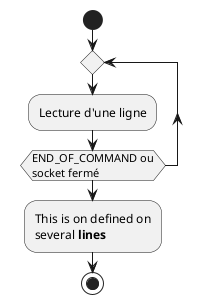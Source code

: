 @startuml
start

repeat

:Lecture d'une ligne;

repeat while (END_OF_COMMAND ou\nsocket fermé)

:This is on defined on
several **lines**;


stop
@enduml

